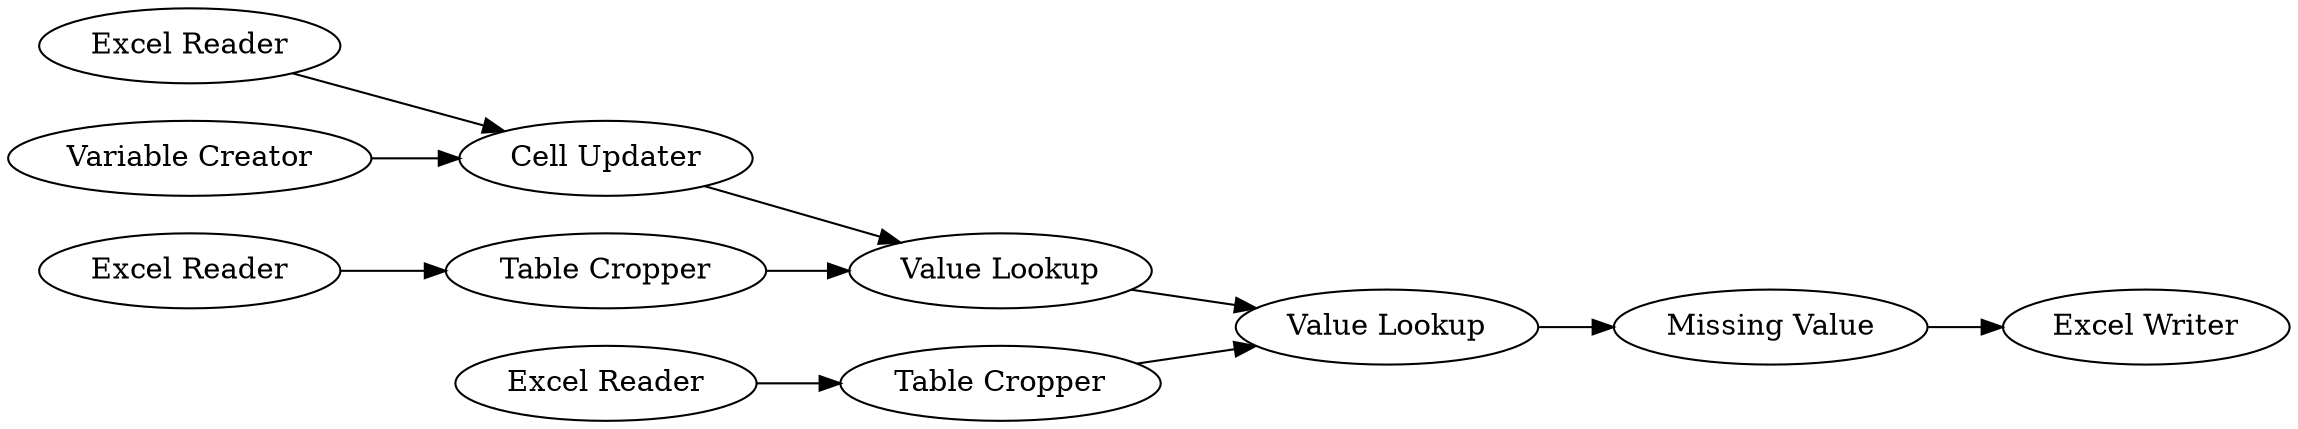digraph {
	1 -> 17
	18 -> 6
	19 -> 17
	3 -> 20
	7 -> 21
	17 -> 4
	8 -> 18
	20 -> 4
	6 -> 7
	4 -> 6
	20 [label="Table Cropper"]
	1 [label="Excel Reader"]
	7 [label="Missing Value"]
	4 [label="Value Lookup"]
	21 [label="Excel Writer"]
	18 [label="Table Cropper"]
	6 [label="Value Lookup"]
	8 [label="Excel Reader"]
	17 [label="Cell Updater"]
	3 [label="Excel Reader"]
	19 [label="Variable Creator"]
	rankdir=LR
}
